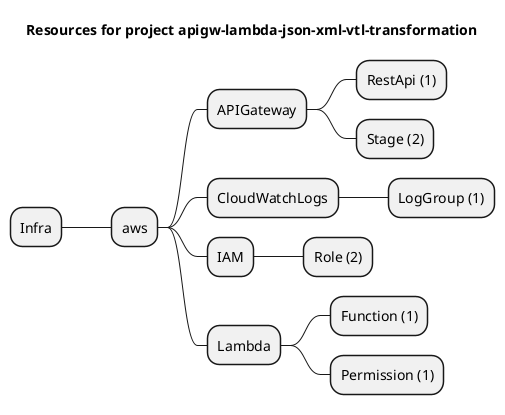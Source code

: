 @startmindmap
title Resources for project apigw-lambda-json-xml-vtl-transformation
skinparam monochrome true
+ Infra
++ aws
+++ APIGateway
++++ RestApi (1)
++++ Stage (2)
+++ CloudWatchLogs
++++ LogGroup (1)
+++ IAM
++++ Role (2)
+++ Lambda
++++ Function (1)
++++ Permission (1)
@endmindmap